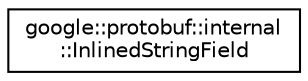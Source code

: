 digraph "类继承关系图"
{
 // LATEX_PDF_SIZE
  edge [fontname="Helvetica",fontsize="10",labelfontname="Helvetica",labelfontsize="10"];
  node [fontname="Helvetica",fontsize="10",shape=record];
  rankdir="LR";
  Node0 [label="google::protobuf::internal\l::InlinedStringField",height=0.2,width=0.4,color="black", fillcolor="white", style="filled",URL="$classgoogle_1_1protobuf_1_1internal_1_1InlinedStringField.html",tooltip=" "];
}
